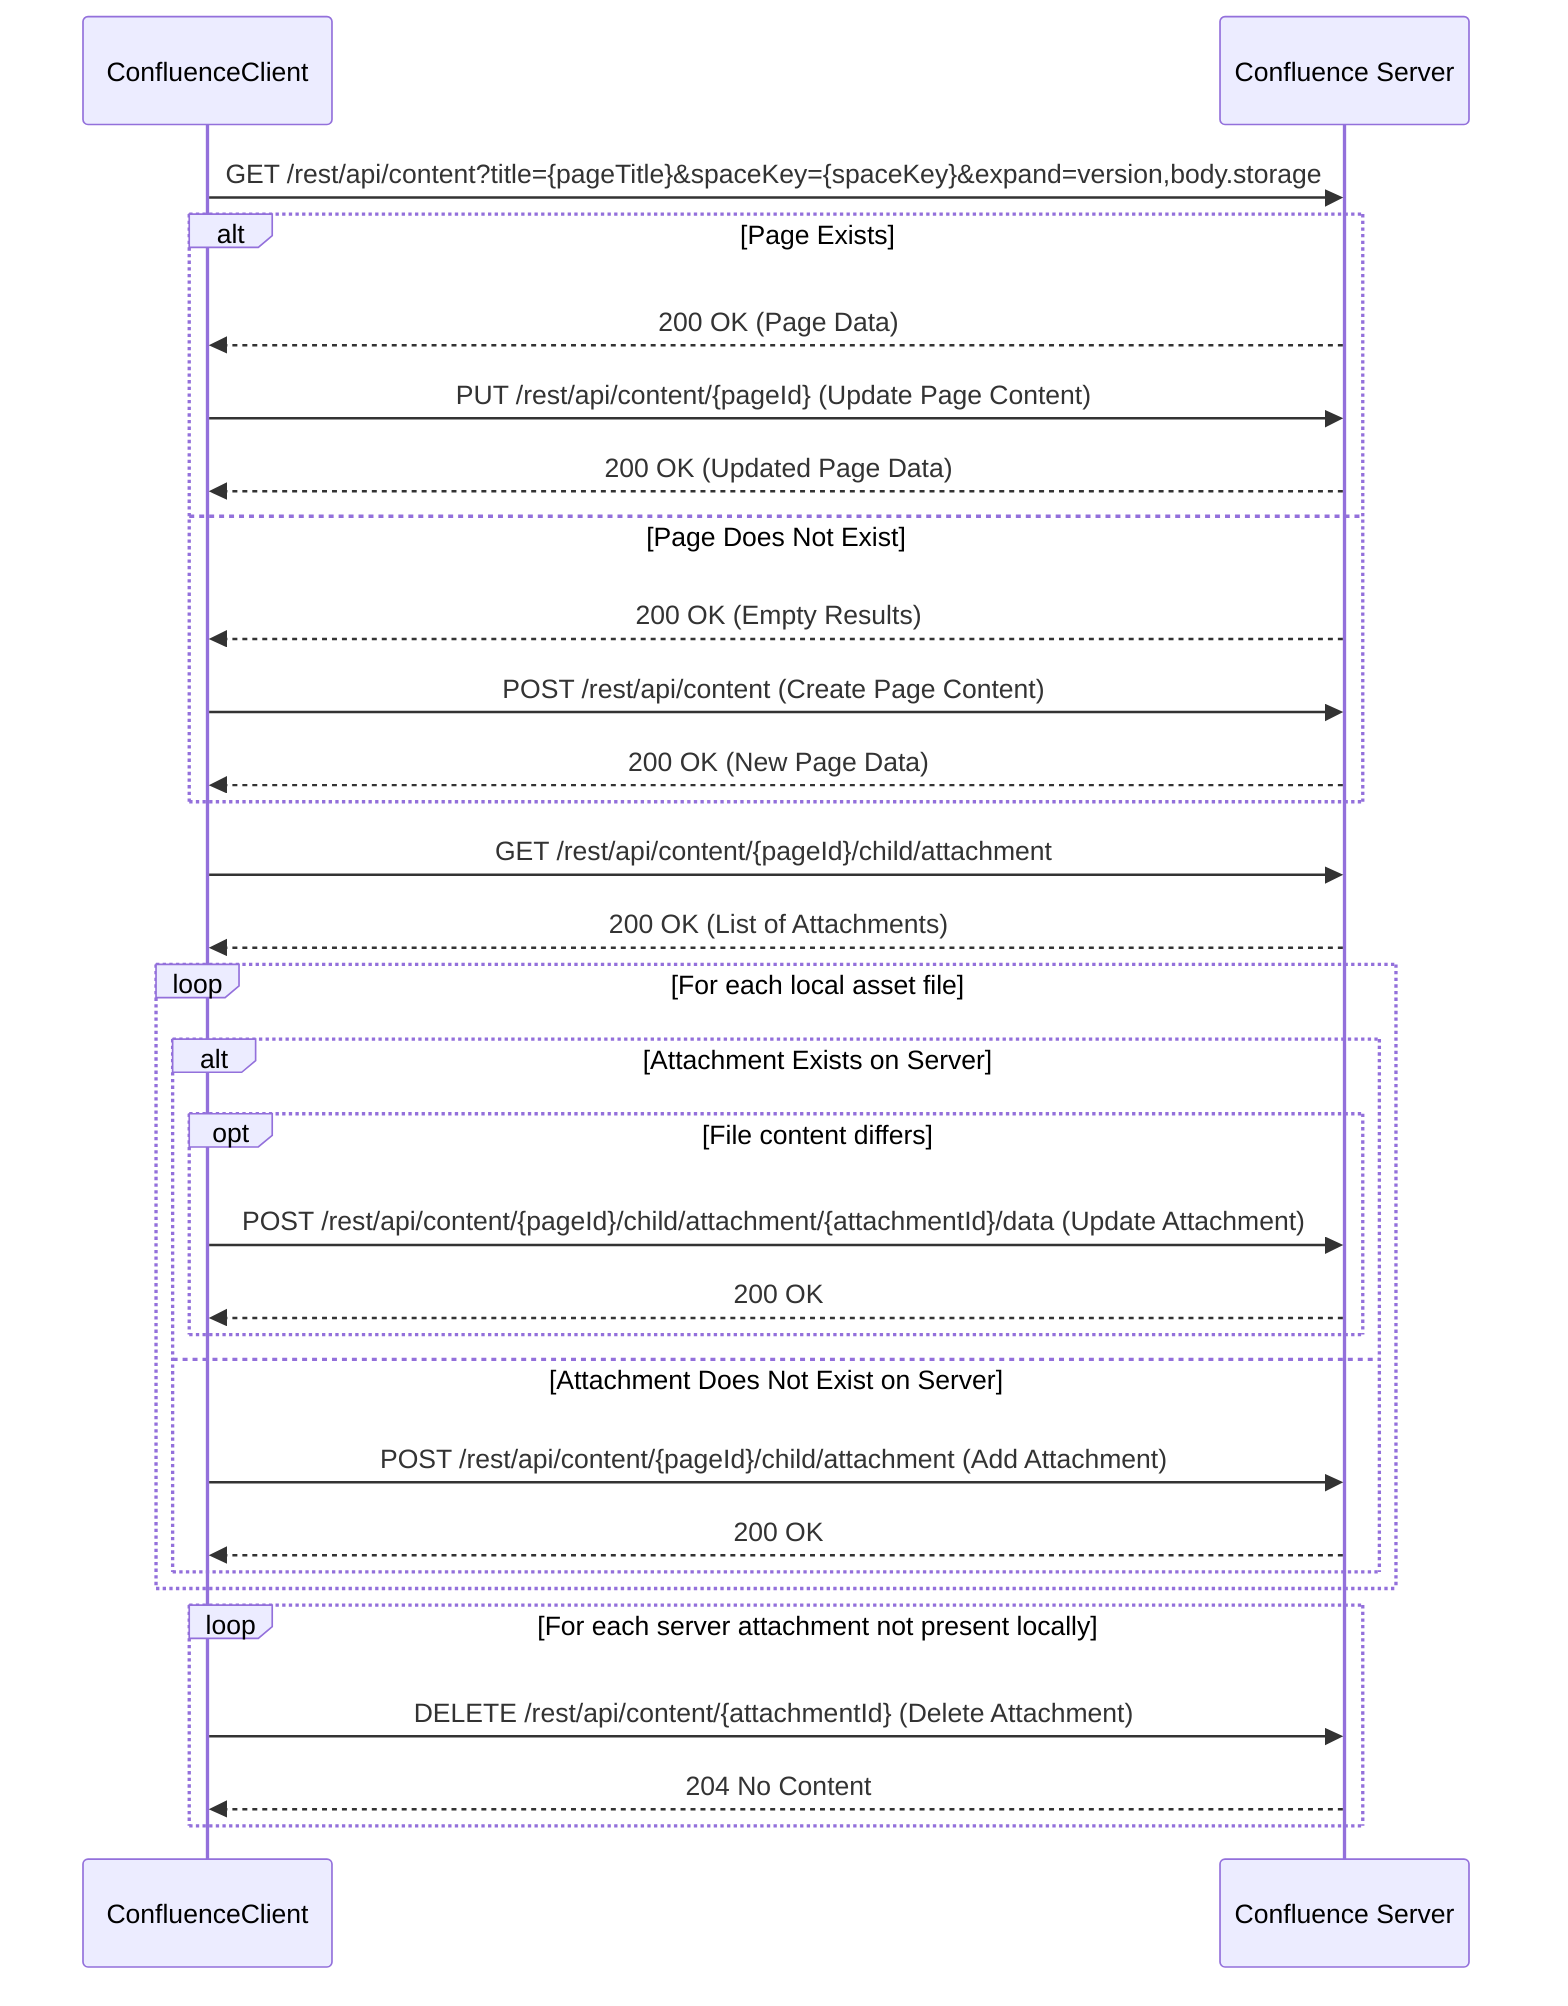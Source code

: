 sequenceDiagram
    participant Client as ConfluenceClient
    participant Server as Confluence Server

    Client->>Server: GET /rest/api/content?title={pageTitle}&spaceKey={spaceKey}&expand=version,body.storage
    alt Page Exists
        Server-->>Client: 200 OK (Page Data)
        Client->>Server: PUT /rest/api/content/{pageId} (Update Page Content)
        Server-->>Client: 200 OK (Updated Page Data)
    else Page Does Not Exist
        Server-->>Client: 200 OK (Empty Results)
        Client->>Server: POST /rest/api/content (Create Page Content)
        Server-->>Client: 200 OK (New Page Data)
    end

    Client->>Server: GET /rest/api/content/{pageId}/child/attachment
    Server-->>Client: 200 OK (List of Attachments)

    loop For each local asset file
        alt Attachment Exists on Server
            opt File content differs
                Client->>Server: POST /rest/api/content/{pageId}/child/attachment/{attachmentId}/data (Update Attachment)
                Server-->>Client: 200 OK
            end
        else Attachment Does Not Exist on Server
            Client->>Server: POST /rest/api/content/{pageId}/child/attachment (Add Attachment)
            Server-->>Client: 200 OK
        end
    end

    loop For each server attachment not present locally
        Client->>Server: DELETE /rest/api/content/{attachmentId} (Delete Attachment)
        Server-->>Client: 204 No Content
    end